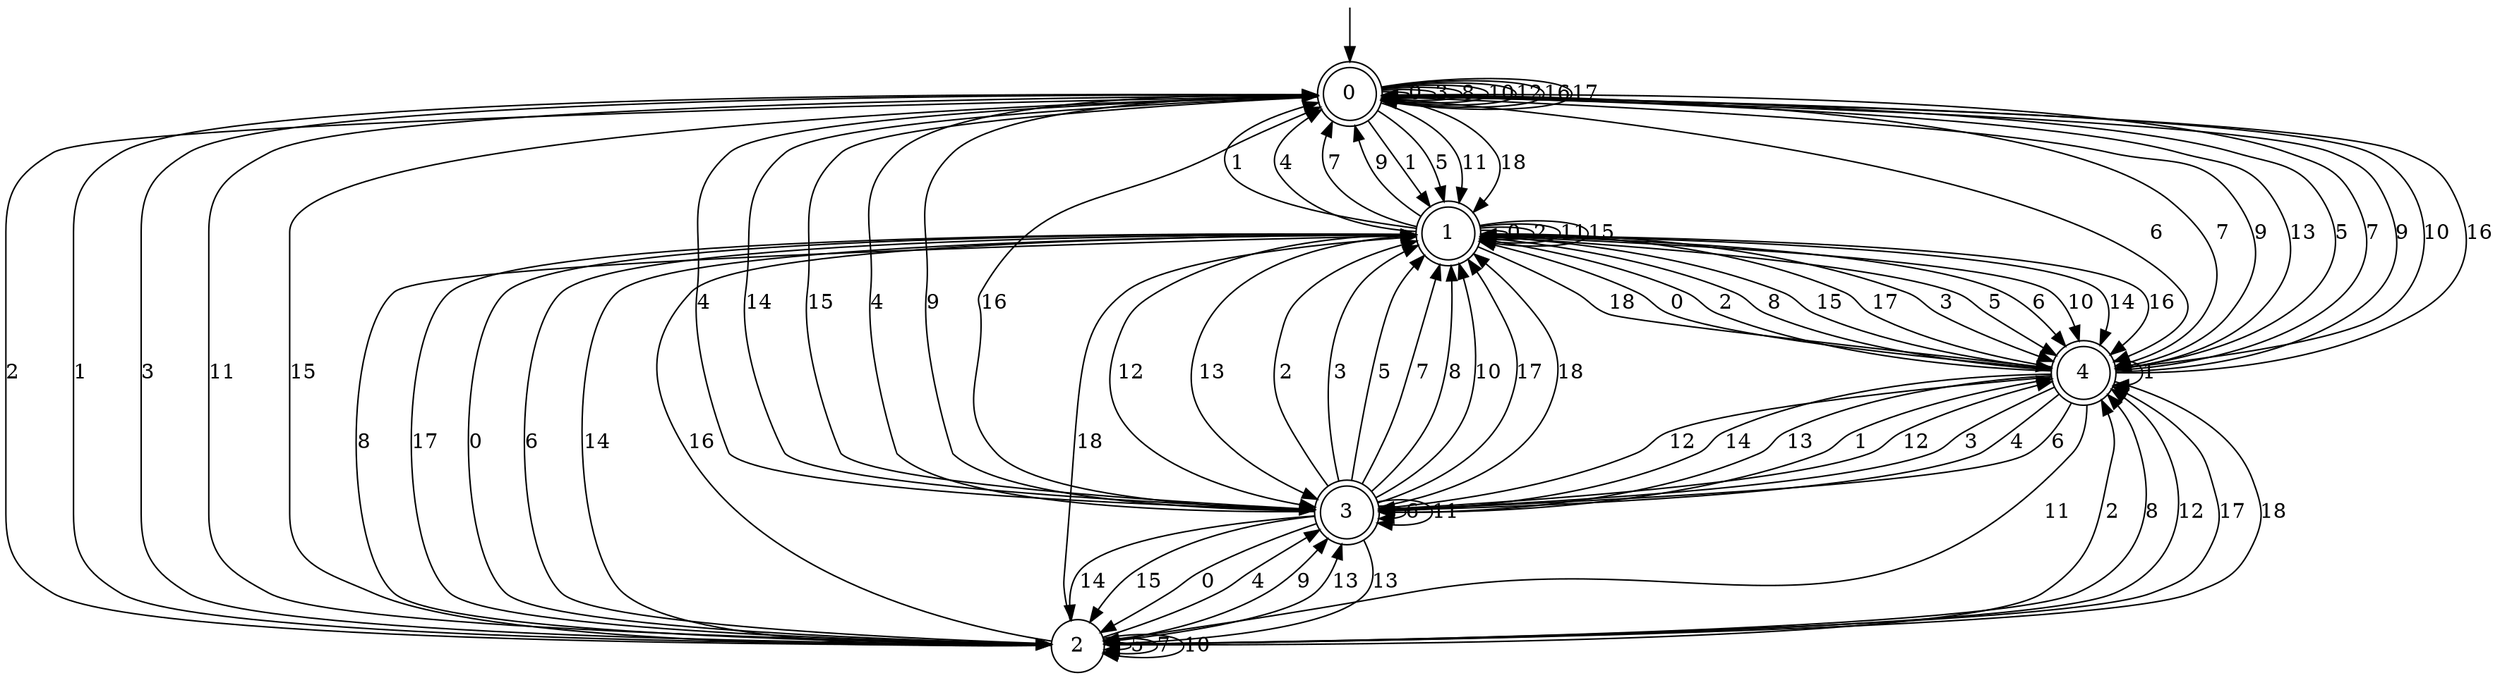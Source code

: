 digraph g {

	s0 [shape="doublecircle" label="0"];
	s1 [shape="doublecircle" label="1"];
	s2 [shape="circle" label="2"];
	s3 [shape="doublecircle" label="3"];
	s4 [shape="doublecircle" label="4"];
	s0 -> s0 [label="0"];
	s0 -> s1 [label="1"];
	s0 -> s2 [label="2"];
	s0 -> s0 [label="3"];
	s0 -> s3 [label="4"];
	s0 -> s1 [label="5"];
	s0 -> s4 [label="6"];
	s0 -> s4 [label="7"];
	s0 -> s0 [label="8"];
	s0 -> s4 [label="9"];
	s0 -> s0 [label="10"];
	s0 -> s1 [label="11"];
	s0 -> s0 [label="12"];
	s0 -> s4 [label="13"];
	s0 -> s3 [label="14"];
	s0 -> s3 [label="15"];
	s0 -> s0 [label="16"];
	s0 -> s0 [label="17"];
	s0 -> s1 [label="18"];
	s1 -> s1 [label="0"];
	s1 -> s0 [label="1"];
	s1 -> s1 [label="2"];
	s1 -> s4 [label="3"];
	s1 -> s0 [label="4"];
	s1 -> s4 [label="5"];
	s1 -> s4 [label="6"];
	s1 -> s0 [label="7"];
	s1 -> s2 [label="8"];
	s1 -> s0 [label="9"];
	s1 -> s4 [label="10"];
	s1 -> s1 [label="11"];
	s1 -> s3 [label="12"];
	s1 -> s3 [label="13"];
	s1 -> s4 [label="14"];
	s1 -> s1 [label="15"];
	s1 -> s4 [label="16"];
	s1 -> s2 [label="17"];
	s1 -> s4 [label="18"];
	s2 -> s1 [label="0"];
	s2 -> s0 [label="1"];
	s2 -> s4 [label="2"];
	s2 -> s0 [label="3"];
	s2 -> s3 [label="4"];
	s2 -> s2 [label="5"];
	s2 -> s1 [label="6"];
	s2 -> s2 [label="7"];
	s2 -> s4 [label="8"];
	s2 -> s3 [label="9"];
	s2 -> s2 [label="10"];
	s2 -> s0 [label="11"];
	s2 -> s4 [label="12"];
	s2 -> s3 [label="13"];
	s2 -> s1 [label="14"];
	s2 -> s0 [label="15"];
	s2 -> s1 [label="16"];
	s2 -> s4 [label="17"];
	s2 -> s1 [label="18"];
	s3 -> s2 [label="0"];
	s3 -> s4 [label="1"];
	s3 -> s1 [label="2"];
	s3 -> s1 [label="3"];
	s3 -> s0 [label="4"];
	s3 -> s1 [label="5"];
	s3 -> s3 [label="6"];
	s3 -> s1 [label="7"];
	s3 -> s1 [label="8"];
	s3 -> s0 [label="9"];
	s3 -> s1 [label="10"];
	s3 -> s3 [label="11"];
	s3 -> s4 [label="12"];
	s3 -> s2 [label="13"];
	s3 -> s2 [label="14"];
	s3 -> s2 [label="15"];
	s3 -> s0 [label="16"];
	s3 -> s1 [label="17"];
	s3 -> s1 [label="18"];
	s4 -> s1 [label="0"];
	s4 -> s4 [label="1"];
	s4 -> s1 [label="2"];
	s4 -> s3 [label="3"];
	s4 -> s3 [label="4"];
	s4 -> s0 [label="5"];
	s4 -> s3 [label="6"];
	s4 -> s0 [label="7"];
	s4 -> s1 [label="8"];
	s4 -> s0 [label="9"];
	s4 -> s0 [label="10"];
	s4 -> s2 [label="11"];
	s4 -> s3 [label="12"];
	s4 -> s3 [label="13"];
	s4 -> s3 [label="14"];
	s4 -> s1 [label="15"];
	s4 -> s0 [label="16"];
	s4 -> s1 [label="17"];
	s4 -> s2 [label="18"];

__start0 [label="" shape="none" width="0" height="0"];
__start0 -> s0;

}

